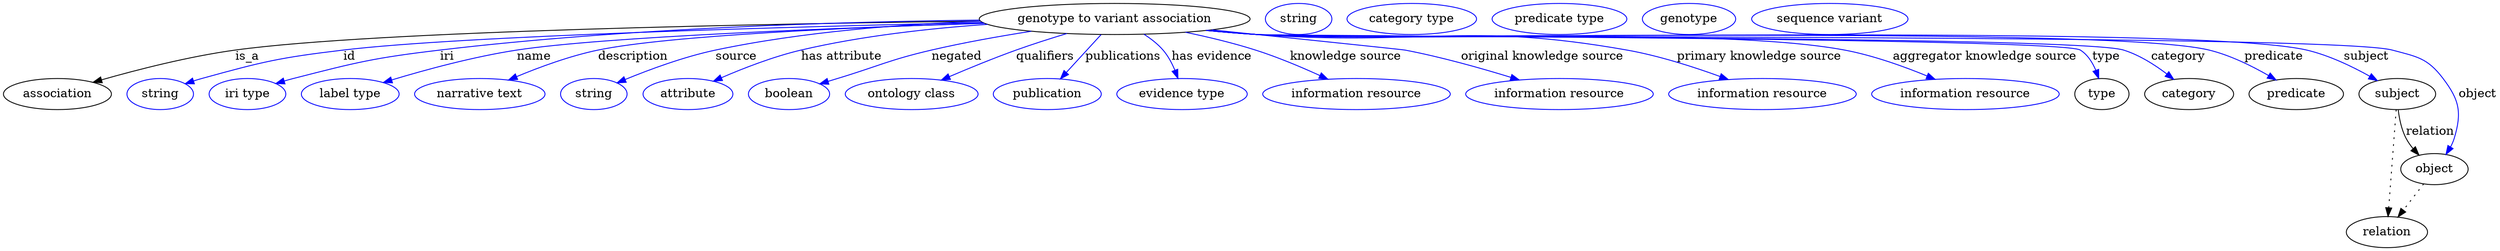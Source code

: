 digraph {
	graph [bb="0,0,2884.4,283"];
	node [label="\N"];
	"genotype to variant association"	[height=0.5,
		label="genotype to variant association",
		pos="1284.4,265",
		width=4.351];
	association	[height=0.5,
		pos="62.394,178",
		width=1.7332];
	"genotype to variant association" -> association	[label=is_a,
		lp="282.39,221.5",
		pos="e,103.74,191.67 1129.1,262.52 886.84,259.55 429.81,251.13 268.39,229 214.84,221.66 154.92,206.28 113.57,194.5"];
	id	[color=blue,
		height=0.5,
		label=string,
		pos="181.39,178",
		width=1.0652];
	"genotype to variant association" -> id	[color=blue,
		label=id,
		lp="400.39,221.5",
		pos="e,210.37,190.01 1131.6,260.94 915.5,256.1 531.64,245.52 393.39,229 319.57,220.18 301.06,215.79 229.39,196 226.28,195.14 223.08,194.18 \
219.89,193.17",
		style=solid];
	iri	[color=blue,
		height=0.5,
		label="iri type",
		pos="282.39,178",
		width=1.2277];
	"genotype to variant association" -> iri	[color=blue,
		label=iri,
		lp="513.39,221.5",
		pos="e,315.3,190.22 1127.9,263.7 970.23,261.83 720.15,254.53 505.39,229 428.97,219.91 409.95,215.12 335.39,196 332.02,195.13 328.54,194.17 \
325.05,193.16",
		style=solid];
	name	[color=blue,
		height=0.5,
		label="label type",
		pos="401.39,178",
		width=1.5707];
	"genotype to variant association" -> name	[color=blue,
		label=name,
		lp="614.39,221.5",
		pos="e,439.73,191.39 1133.8,259.93 962.8,254.67 694.5,244.34 594.39,229 544.3,221.32 488.37,206.07 449.67,194.42",
		style=solid];
	description	[color=blue,
		height=0.5,
		label="narrative text",
		pos="551.39,178",
		width=2.0943];
	"genotype to variant association" -> description	[color=blue,
		label=description,
		lp="727.89,221.5",
		pos="e,584.4,194.25 1133.3,260.18 984.92,255.53 769.34,246.08 687.39,229 655.04,222.26 620.08,209.27 593.71,198.22",
		style=solid];
	source	[color=blue,
		height=0.5,
		label=string,
		pos="683.39,178",
		width=1.0652];
	"genotype to variant association" -> source	[color=blue,
		label=source,
		lp="846.39,221.5",
		pos="e,710.19,191.1 1128.9,262.6 1038.6,259.21 923.09,250.46 822.39,229 786.38,221.32 747.04,206.53 719.44,195.02",
		style=solid];
	"has attribute"	[color=blue,
		height=0.5,
		label=attribute,
		pos="791.39,178",
		width=1.4443];
	"genotype to variant association" -> "has attribute"	[color=blue,
		label="has attribute",
		lp="968.39,221.5",
		pos="e,820.87,192.99 1136.8,258.84 1070.3,254.21 991.18,245.46 921.39,229 889.78,221.54 855.54,208.14 830.15,197.09",
		style=solid];
	negated	[color=blue,
		height=0.5,
		label=boolean,
		pos="908.39,178",
		width=1.2999];
	"genotype to variant association" -> negated	[color=blue,
		label=negated,
		lp="1101.4,221.5",
		pos="e,943.59,189.91 1187.8,250.78 1151.4,245.08 1109.8,237.71 1072.4,229 1023.1,217.52 1011.8,210.81 963.39,196 960.09,194.99 956.68,\
193.94 953.25,192.89",
		style=solid];
	qualifiers	[color=blue,
		height=0.5,
		label="ontology class",
		pos="1049.4,178",
		width=2.1304];
	"genotype to variant association" -> qualifiers	[color=blue,
		label=qualifiers,
		lp="1203.9,221.5",
		pos="e,1083.7,194.2 1229,248.12 1210.2,242.46 1189.3,235.79 1170.4,229 1144.5,219.69 1116,207.99 1093.2,198.25",
		style=solid];
	publications	[color=blue,
		height=0.5,
		label=publication,
		pos="1206.4,178",
		width=1.7332];
	"genotype to variant association" -> publications	[color=blue,
		label=publications,
		lp="1294.4,221.5",
		pos="e,1221.6,195.6 1268.6,246.8 1257.1,234.31 1241.5,217.24 1228.7,203.35",
		style=solid];
	"has evidence"	[color=blue,
		height=0.5,
		label="evidence type",
		pos="1362.4,178",
		width=2.0943];
	"genotype to variant association" -> "has evidence"	[color=blue,
		label="has evidence",
		lp="1396.9,221.5",
		pos="e,1357.7,196.17 1318.3,247.32 1326.3,242.25 1334.2,236.11 1340.4,229 1346.2,222.27 1350.7,213.76 1354.1,205.67",
		style=solid];
	"knowledge source"	[color=blue,
		height=0.5,
		label="information resource",
		pos="1564.4,178",
		width=3.015];
	"genotype to variant association" -> "knowledge source"	[color=blue,
		label="knowledge source",
		lp="1551.9,221.5",
		pos="e,1531.3,195.19 1366.5,249.59 1392.6,244.15 1421.5,237.24 1447.4,229 1472.7,220.96 1500,209.44 1521.9,199.49",
		style=solid];
	"original knowledge source"	[color=blue,
		height=0.5,
		label="information resource",
		pos="1799.4,178",
		width=3.015];
	"genotype to variant association" -> "original knowledge source"	[color=blue,
		label="original knowledge source",
		lp="1779.4,221.5",
		pos="e,1752.8,194.35 1396.9,252.4 1493.4,242.41 1617.6,229.53 1620.4,229 1662.1,221.06 1708.3,208.07 1743.2,197.31",
		style=solid];
	"primary knowledge source"	[color=blue,
		height=0.5,
		label="information resource",
		pos="2034.4,178",
		width=3.015];
	"genotype to variant association" -> "primary knowledge source"	[color=blue,
		label="primary knowledge source",
		lp="2030.4,221.5",
		pos="e,1994.8,194.85 1392.8,251.95 1412,250.09 1431.8,248.35 1450.4,247 1639.8,233.32 1690.4,262.11 1877.4,229 1914.4,222.45 1954.7,209.47 \
1985.2,198.37",
		style=solid];
	"aggregator knowledge source"	[color=blue,
		height=0.5,
		label="information resource",
		pos="2269.4,178",
		width=3.015];
	"genotype to variant association" -> "aggregator knowledge source"	[color=blue,
		label="aggregator knowledge source",
		lp="2291.9,221.5",
		pos="e,2234.3,195.05 1391.5,251.84 1411,249.95 1431.3,248.23 1450.4,247 1601,237.3 1981,256.73 2129.4,229 2162.3,222.86 2197.7,210.12 \
2224.7,199.04",
		style=solid];
	type	[height=0.5,
		pos="2427.4,178",
		width=0.86659];
	"genotype to variant association" -> type	[color=blue,
		label=type,
		lp="2432.4,221.5",
		pos="e,2423.7,196.03 1391,251.76 1410.7,249.87 1431.2,248.16 1450.4,247 1476.8,245.4 2380,243.12 2402.4,229 2410.8,223.67 2416.5,214.56 \
2420.3,205.56",
		style=solid];
	category	[height=0.5,
		pos="2528.4,178",
		width=1.4263];
	"genotype to variant association" -> category	[color=blue,
		label=category,
		lp="2515.9,221.5",
		pos="e,2510.6,194.99 1391,251.74 1410.7,249.86 1431.2,248.16 1450.4,247 1506,243.66 2399.2,245.45 2452.4,229 2470.6,223.36 2488.6,211.89 \
2502.5,201.36",
		style=solid];
	predicate	[height=0.5,
		pos="2652.4,178",
		width=1.5165];
	"genotype to variant association" -> predicate	[color=blue,
		label=predicate,
		lp="2626.4,221.5",
		pos="e,2629.1,194.3 1390.6,251.76 1410.4,249.86 1431,248.15 1450.4,247 1572.5,239.76 2432.5,257.85 2551.4,229 2575.9,223.07 2601.2,210.47 \
2620.4,199.41",
		style=solid];
	subject	[height=0.5,
		pos="2769.4,178",
		width=1.2277];
	"genotype to variant association" -> subject	[color=blue,
		label=subject,
		lp="2733.4,221.5",
		pos="e,2746.3,193.59 1390.6,251.74 1410.4,249.84 1431,248.13 1450.4,247 1585.1,239.12 2533,259.71 2664.4,229 2690.3,222.94 2717.4,209.87 \
2737.5,198.61",
		style=solid];
	object	[height=0.5,
		pos="2812.4,91",
		width=1.0832];
	"genotype to variant association" -> object	[color=blue,
		label=object,
		lp="2862.4,178",
		pos="e,2825.8,108.09 1390.5,251.72 1410.4,249.82 1431,248.12 1450.4,247 1523.2,242.78 2692.9,247.88 2763.4,229 2792.4,221.22 2804.2,219.95 \
2822.4,196 2841.2,171.13 2844.3,156.9 2835.4,127 2834.4,123.55 2832.9,120.13 2831.1,116.85",
		style=solid];
	association_type	[color=blue,
		height=0.5,
		label=string,
		pos="1497.4,265",
		width=1.0652];
	association_category	[color=blue,
		height=0.5,
		label="category type",
		pos="1628.4,265",
		width=2.0762];
	"genotype to variant association_predicate"	[color=blue,
		height=0.5,
		label="predicate type",
		pos="1799.4,265",
		width=2.1665];
	subject -> object	[label=relation,
		lp="2807.4,134.5",
		pos="e,2794.5,107.23 2770.5,159.55 2771.7,149.57 2774.2,137.07 2779.4,127 2781.6,122.68 2784.5,118.52 2787.7,114.66"];
	relation	[height=0.5,
		pos="2757.4,18",
		width=1.2999];
	subject -> relation	[pos="e,2758.7,36.188 2768.1,159.79 2766,132.48 2762,78.994 2759.5,46.38",
		style=dotted];
	"genotype to variant association_subject"	[color=blue,
		height=0.5,
		label=genotype,
		pos="1949.4,265",
		width=1.4985];
	object -> relation	[pos="e,2770.2,35.54 2799.9,73.889 2793,64.939 2784.2,53.617 2776.4,43.584",
		style=dotted];
	"genotype to variant association_object"	[color=blue,
		height=0.5,
		label="sequence variant",
		pos="2111.4,265",
		width=2.5095];
}
